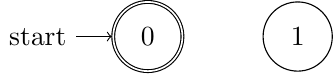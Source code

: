 \documentclass[tikz]{standalone}
\usetikzlibrary{arrows, automata, calc, positioning}
\begin{document}
\begin{tikzpicture}
    \node[state, initial,accepting] (0) at (0,0) {0};
    \node[state ] (1) [right=of 0] {1};

%    \path[->]
%        (0) edge [loop above] node [above] {$\neg Z$}
%            edge [bend left] node [above] {$Z$} (1)
%        (1) edge [bend left] node [below] {$\neg Z$} (0)
%        (1) edge [loop above] node [above] {$Z$};
\end{tikzpicture}
\end{document}
